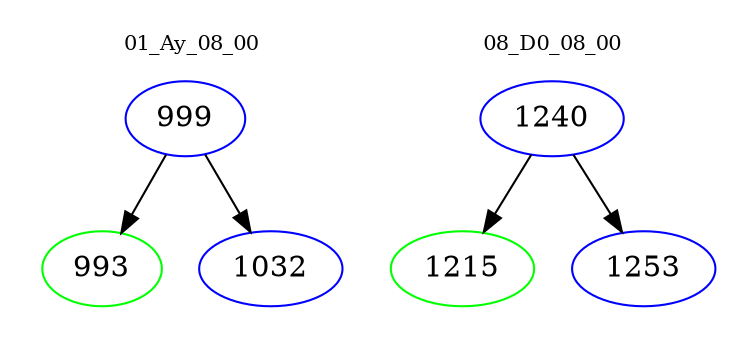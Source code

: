 digraph{
subgraph cluster_0 {
color = white
label = "01_Ay_08_00";
fontsize=10;
T0_999 [label="999", color="blue"]
T0_999 -> T0_993 [color="black"]
T0_993 [label="993", color="green"]
T0_999 -> T0_1032 [color="black"]
T0_1032 [label="1032", color="blue"]
}
subgraph cluster_1 {
color = white
label = "08_D0_08_00";
fontsize=10;
T1_1240 [label="1240", color="blue"]
T1_1240 -> T1_1215 [color="black"]
T1_1215 [label="1215", color="green"]
T1_1240 -> T1_1253 [color="black"]
T1_1253 [label="1253", color="blue"]
}
}
